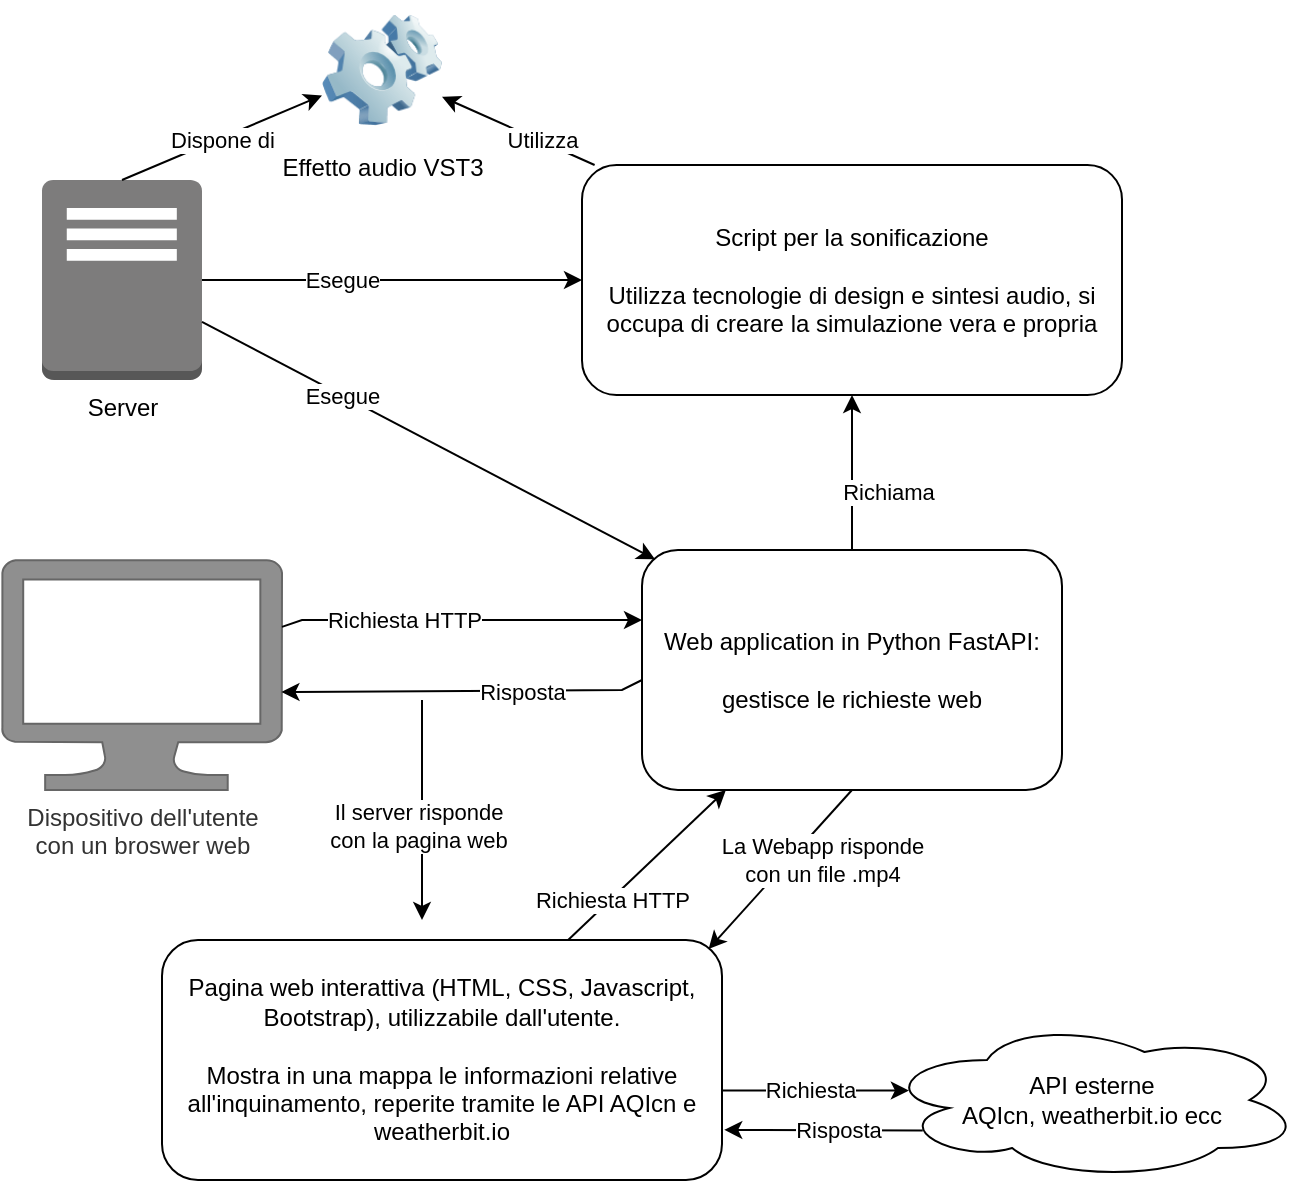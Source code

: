 <mxfile version="20.5.0" type="device"><diagram id="ViJStb1oHOwuCZqAxqBS" name="Pagina-1"><mxGraphModel dx="1087" dy="595" grid="1" gridSize="10" guides="1" tooltips="1" connect="1" arrows="1" fold="1" page="1" pageScale="1" pageWidth="827" pageHeight="1169" math="0" shadow="0"><root><mxCell id="0"/><mxCell id="1" parent="0"/><mxCell id="NMFTX7UtzEGtECML30-G-1" value="Pagina web interattiva (HTML, CSS, Javascript, Bootstrap), utilizzabile dall'utente.&lt;br&gt;&lt;br&gt;Mostra in una mappa le informazioni relative all'inquinamento, reperite tramite le API AQIcn e weatherbit.io" style="rounded=1;whiteSpace=wrap;html=1;" vertex="1" parent="1"><mxGeometry x="210" y="710" width="280" height="120" as="geometry"/></mxCell><mxCell id="NMFTX7UtzEGtECML30-G-2" value="Web application in Python FastAPI:&lt;br&gt;&lt;br&gt;gestisce le richieste web" style="rounded=1;whiteSpace=wrap;html=1;" vertex="1" parent="1"><mxGeometry x="450" y="515" width="210" height="120" as="geometry"/></mxCell><mxCell id="NMFTX7UtzEGtECML30-G-4" value="Dispositivo dell'utente&lt;br&gt;con un broswer web" style="verticalLabelPosition=bottom;html=1;verticalAlign=top;align=center;strokeColor=#666666;fillColor=#8F8F8F;shape=mxgraph.azure.computer;pointerEvents=1;fontColor=#333333;" vertex="1" parent="1"><mxGeometry x="130" y="520" width="140" height="115" as="geometry"/></mxCell><mxCell id="NMFTX7UtzEGtECML30-G-5" value="" style="endArrow=classic;html=1;rounded=0;" edge="1" parent="1" source="NMFTX7UtzEGtECML30-G-4"><mxGeometry width="50" height="50" relative="1" as="geometry"><mxPoint x="280" y="590" as="sourcePoint"/><mxPoint x="450" y="550" as="targetPoint"/><Array as="points"><mxPoint x="280" y="550"/></Array></mxGeometry></mxCell><mxCell id="NMFTX7UtzEGtECML30-G-6" value="Richiesta HTTP" style="edgeLabel;html=1;align=center;verticalAlign=middle;resizable=0;points=[];" vertex="1" connectable="0" parent="NMFTX7UtzEGtECML30-G-5"><mxGeometry x="-0.286" y="-1" relative="1" as="geometry"><mxPoint x="-3" y="-1" as="offset"/></mxGeometry></mxCell><mxCell id="NMFTX7UtzEGtECML30-G-7" value="" style="endArrow=classic;html=1;rounded=0;entryX=0.998;entryY=0.574;entryDx=0;entryDy=0;entryPerimeter=0;" edge="1" parent="1" target="NMFTX7UtzEGtECML30-G-4"><mxGeometry width="50" height="50" relative="1" as="geometry"><mxPoint x="450" y="580" as="sourcePoint"/><mxPoint x="280" y="585" as="targetPoint"/><Array as="points"><mxPoint x="440" y="585"/></Array></mxGeometry></mxCell><mxCell id="NMFTX7UtzEGtECML30-G-9" value="Risposta" style="edgeLabel;html=1;align=center;verticalAlign=middle;resizable=0;points=[];" vertex="1" connectable="0" parent="NMFTX7UtzEGtECML30-G-7"><mxGeometry x="-0.072" y="4" relative="1" as="geometry"><mxPoint x="23" y="-4" as="offset"/></mxGeometry></mxCell><mxCell id="NMFTX7UtzEGtECML30-G-10" value="" style="endArrow=classic;html=1;rounded=0;" edge="1" parent="1"><mxGeometry width="50" height="50" relative="1" as="geometry"><mxPoint x="340" y="590" as="sourcePoint"/><mxPoint x="340" y="700" as="targetPoint"/></mxGeometry></mxCell><mxCell id="NMFTX7UtzEGtECML30-G-11" value="Il server risponde&lt;br&gt;con la pagina web" style="edgeLabel;html=1;align=center;verticalAlign=middle;resizable=0;points=[];" vertex="1" connectable="0" parent="NMFTX7UtzEGtECML30-G-10"><mxGeometry x="0.14" y="-2" relative="1" as="geometry"><mxPoint as="offset"/></mxGeometry></mxCell><mxCell id="NMFTX7UtzEGtECML30-G-13" value="API esterne&lt;br&gt;AQIcn, weatherbit.io ecc" style="ellipse;shape=cloud;whiteSpace=wrap;html=1;" vertex="1" parent="1"><mxGeometry x="570" y="750" width="210" height="80" as="geometry"/></mxCell><mxCell id="NMFTX7UtzEGtECML30-G-14" value="" style="endArrow=classic;html=1;rounded=0;exitX=1;exitY=0.627;exitDx=0;exitDy=0;exitPerimeter=0;entryX=0.064;entryY=0.441;entryDx=0;entryDy=0;entryPerimeter=0;" edge="1" parent="1" source="NMFTX7UtzEGtECML30-G-1" target="NMFTX7UtzEGtECML30-G-13"><mxGeometry width="50" height="50" relative="1" as="geometry"><mxPoint x="500" y="930" as="sourcePoint"/><mxPoint x="580" y="780" as="targetPoint"/></mxGeometry></mxCell><mxCell id="NMFTX7UtzEGtECML30-G-17" value="Richiesta" style="edgeLabel;html=1;align=center;verticalAlign=middle;resizable=0;points=[];" vertex="1" connectable="0" parent="NMFTX7UtzEGtECML30-G-14"><mxGeometry x="-0.071" y="1" relative="1" as="geometry"><mxPoint as="offset"/></mxGeometry></mxCell><mxCell id="NMFTX7UtzEGtECML30-G-15" value="" style="endArrow=classic;html=1;rounded=0;entryX=1.004;entryY=0.791;entryDx=0;entryDy=0;exitX=0.097;exitY=0.69;exitDx=0;exitDy=0;exitPerimeter=0;entryPerimeter=0;" edge="1" parent="1" source="NMFTX7UtzEGtECML30-G-13" target="NMFTX7UtzEGtECML30-G-1"><mxGeometry width="50" height="50" relative="1" as="geometry"><mxPoint x="560" y="890" as="sourcePoint"/><mxPoint x="610" y="840" as="targetPoint"/></mxGeometry></mxCell><mxCell id="NMFTX7UtzEGtECML30-G-18" value="Risposta" style="edgeLabel;html=1;align=center;verticalAlign=middle;resizable=0;points=[];" vertex="1" connectable="0" parent="NMFTX7UtzEGtECML30-G-15"><mxGeometry x="-0.134" relative="1" as="geometry"><mxPoint as="offset"/></mxGeometry></mxCell><mxCell id="NMFTX7UtzEGtECML30-G-19" value="Script per la sonificazione&lt;br&gt;&lt;br&gt;Utilizza tecnologie di design e sintesi audio, si occupa di creare la simulazione vera e propria" style="rounded=1;whiteSpace=wrap;html=1;" vertex="1" parent="1"><mxGeometry x="420" y="322.5" width="270" height="115" as="geometry"/></mxCell><mxCell id="NMFTX7UtzEGtECML30-G-20" value="" style="endArrow=classic;html=1;rounded=0;" edge="1" parent="1" source="NMFTX7UtzEGtECML30-G-2" target="NMFTX7UtzEGtECML30-G-19"><mxGeometry width="50" height="50" relative="1" as="geometry"><mxPoint x="640" y="710" as="sourcePoint"/><mxPoint x="690" y="660" as="targetPoint"/></mxGeometry></mxCell><mxCell id="NMFTX7UtzEGtECML30-G-21" value="Richiama" style="edgeLabel;html=1;align=center;verticalAlign=middle;resizable=0;points=[];" vertex="1" connectable="0" parent="NMFTX7UtzEGtECML30-G-20"><mxGeometry x="-0.305" y="-2" relative="1" as="geometry"><mxPoint x="16" y="-2" as="offset"/></mxGeometry></mxCell><mxCell id="NMFTX7UtzEGtECML30-G-25" value="Server" style="outlineConnect=0;dashed=0;verticalLabelPosition=bottom;verticalAlign=top;align=center;html=1;shape=mxgraph.aws3.traditional_server;fillColor=#7D7C7C;gradientColor=none;" vertex="1" parent="1"><mxGeometry x="150" y="330" width="80" height="100" as="geometry"/></mxCell><mxCell id="NMFTX7UtzEGtECML30-G-26" value="" style="endArrow=classic;html=1;rounded=0;" edge="1" parent="1" source="NMFTX7UtzEGtECML30-G-25" target="NMFTX7UtzEGtECML30-G-19"><mxGeometry width="50" height="50" relative="1" as="geometry"><mxPoint x="630" y="720" as="sourcePoint"/><mxPoint x="680" y="670" as="targetPoint"/></mxGeometry></mxCell><mxCell id="NMFTX7UtzEGtECML30-G-27" value="Esegue" style="edgeLabel;html=1;align=center;verticalAlign=middle;resizable=0;points=[];" vertex="1" connectable="0" parent="NMFTX7UtzEGtECML30-G-26"><mxGeometry x="-0.158" y="-1" relative="1" as="geometry"><mxPoint x="-10" y="-1" as="offset"/></mxGeometry></mxCell><mxCell id="NMFTX7UtzEGtECML30-G-30" value="" style="endArrow=classic;html=1;rounded=0;" edge="1" parent="1" source="NMFTX7UtzEGtECML30-G-1" target="NMFTX7UtzEGtECML30-G-2"><mxGeometry width="50" height="50" relative="1" as="geometry"><mxPoint x="370" y="940" as="sourcePoint"/><mxPoint x="420" y="890" as="targetPoint"/></mxGeometry></mxCell><mxCell id="NMFTX7UtzEGtECML30-G-31" value="Richiesta HTTP" style="edgeLabel;html=1;align=center;verticalAlign=middle;resizable=0;points=[];" vertex="1" connectable="0" parent="NMFTX7UtzEGtECML30-G-30"><mxGeometry x="-0.429" y="1" relative="1" as="geometry"><mxPoint y="2" as="offset"/></mxGeometry></mxCell><mxCell id="NMFTX7UtzEGtECML30-G-32" value="" style="endArrow=classic;html=1;rounded=0;entryX=0.976;entryY=0.038;entryDx=0;entryDy=0;entryPerimeter=0;exitX=0.5;exitY=1;exitDx=0;exitDy=0;" edge="1" parent="1" source="NMFTX7UtzEGtECML30-G-2" target="NMFTX7UtzEGtECML30-G-1"><mxGeometry width="50" height="50" relative="1" as="geometry"><mxPoint x="470" y="950" as="sourcePoint"/><mxPoint x="520" y="900" as="targetPoint"/></mxGeometry></mxCell><mxCell id="NMFTX7UtzEGtECML30-G-33" value="La Webapp risponde &lt;br&gt;con un file .mp4" style="edgeLabel;html=1;align=center;verticalAlign=middle;resizable=0;points=[];" vertex="1" connectable="0" parent="NMFTX7UtzEGtECML30-G-32"><mxGeometry x="0.12" y="-1" relative="1" as="geometry"><mxPoint x="26" y="-9" as="offset"/></mxGeometry></mxCell><mxCell id="NMFTX7UtzEGtECML30-G-34" value="" style="endArrow=classic;html=1;rounded=0;entryX=0.031;entryY=0.039;entryDx=0;entryDy=0;entryPerimeter=0;" edge="1" parent="1" source="NMFTX7UtzEGtECML30-G-25" target="NMFTX7UtzEGtECML30-G-2"><mxGeometry width="50" height="50" relative="1" as="geometry"><mxPoint x="350" y="460" as="sourcePoint"/><mxPoint x="400" y="410" as="targetPoint"/></mxGeometry></mxCell><mxCell id="NMFTX7UtzEGtECML30-G-35" value="Esegue" style="edgeLabel;html=1;align=center;verticalAlign=middle;resizable=0;points=[];rotation=0;" vertex="1" connectable="0" parent="NMFTX7UtzEGtECML30-G-34"><mxGeometry x="-0.435" y="2" relative="1" as="geometry"><mxPoint x="5" y="5" as="offset"/></mxGeometry></mxCell><mxCell id="NMFTX7UtzEGtECML30-G-37" value="Effetto audio VST3" style="image;html=1;image=img/lib/clip_art/computers/Software_128x128.png;fillColor=#8F8F8F;" vertex="1" parent="1"><mxGeometry x="290" y="240" width="60" height="70" as="geometry"/></mxCell><mxCell id="NMFTX7UtzEGtECML30-G-39" value="" style="endArrow=classic;html=1;rounded=0;" edge="1" parent="1" source="NMFTX7UtzEGtECML30-G-19" target="NMFTX7UtzEGtECML30-G-37"><mxGeometry width="50" height="50" relative="1" as="geometry"><mxPoint x="410" y="280" as="sourcePoint"/><mxPoint x="360" y="270" as="targetPoint"/></mxGeometry></mxCell><mxCell id="NMFTX7UtzEGtECML30-G-40" value="Utilizza" style="edgeLabel;html=1;align=center;verticalAlign=middle;resizable=0;points=[];" vertex="1" connectable="0" parent="NMFTX7UtzEGtECML30-G-39"><mxGeometry x="0.166" y="1" relative="1" as="geometry"><mxPoint x="18" y="6" as="offset"/></mxGeometry></mxCell><mxCell id="NMFTX7UtzEGtECML30-G-41" value="" style="endArrow=classic;html=1;rounded=0;exitX=0.5;exitY=0;exitDx=0;exitDy=0;exitPerimeter=0;" edge="1" parent="1" source="NMFTX7UtzEGtECML30-G-25" target="NMFTX7UtzEGtECML30-G-37"><mxGeometry width="50" height="50" relative="1" as="geometry"><mxPoint x="40" y="440" as="sourcePoint"/><mxPoint x="90" y="390" as="targetPoint"/></mxGeometry></mxCell><mxCell id="NMFTX7UtzEGtECML30-G-42" value="Dispone di" style="edgeLabel;html=1;align=center;verticalAlign=middle;resizable=0;points=[];" vertex="1" connectable="0" parent="NMFTX7UtzEGtECML30-G-41"><mxGeometry x="-0.188" y="-1" relative="1" as="geometry"><mxPoint x="9" y="-4" as="offset"/></mxGeometry></mxCell></root></mxGraphModel></diagram></mxfile>